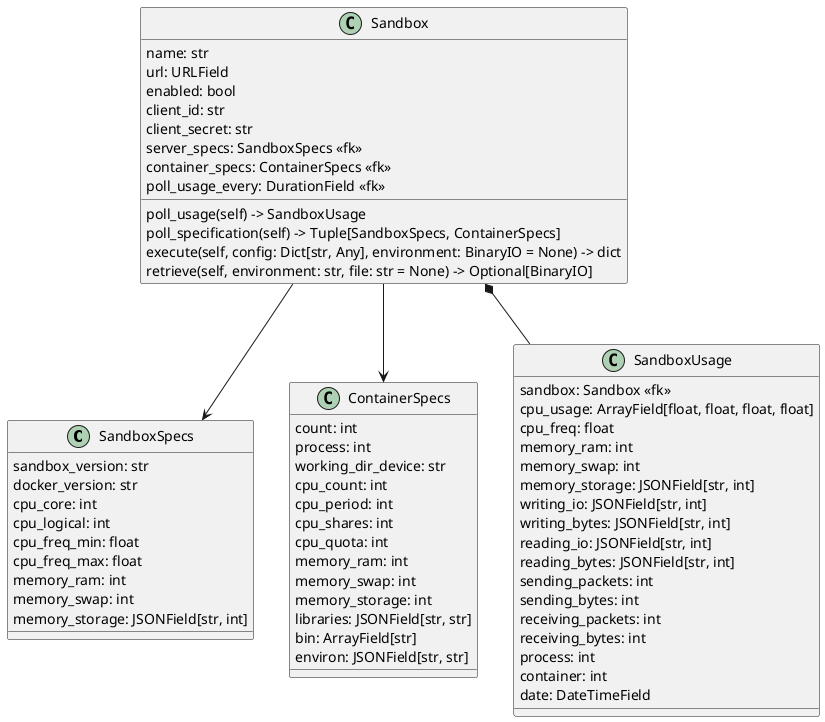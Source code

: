 @startuml

class SandboxSpecs {
    sandbox_version: str
    docker_version: str
    cpu_core: int
    cpu_logical: int
    cpu_freq_min: float
    cpu_freq_max: float
    memory_ram: int
    memory_swap: int
    memory_storage: JSONField[str, int]
}

class ContainerSpecs {
    count: int
    process: int
    working_dir_device: str
    cpu_count: int
    cpu_period: int
    cpu_shares: int
    cpu_quota: int
    memory_ram: int
    memory_swap: int
    memory_storage: int
    libraries: JSONField[str, str]
    bin: ArrayField[str]
    environ: JSONField[str, str]
}

class SandboxUsage {
    sandbox: Sandbox <<fk>>
    cpu_usage: ArrayField[float, float, float, float]
    cpu_freq: float
    memory_ram: int
    memory_swap: int
    memory_storage: JSONField[str, int]
    writing_io: JSONField[str, int]
    writing_bytes: JSONField[str, int]
    reading_io: JSONField[str, int]
    reading_bytes: JSONField[str, int]
    sending_packets: int
    sending_bytes: int
    receiving_packets: int
    receiving_bytes: int
    process: int
    container: int
    date: DateTimeField
}

class Sandbox {
    name: str
    url: URLField
    enabled: bool
    client_id: str
    client_secret: str
    server_specs: SandboxSpecs <<fk>>
    container_specs: ContainerSpecs <<fk>>
    poll_usage_every: DurationField <<fk>>

    poll_usage(self) -> SandboxUsage
    poll_specification(self) -> Tuple[SandboxSpecs, ContainerSpecs]
    execute(self, config: Dict[str, Any], environment: BinaryIO = None) -> dict
    retrieve(self, environment: str, file: str = None) -> Optional[BinaryIO]
}

Sandbox --> SandboxSpecs
Sandbox --> ContainerSpecs
Sandbox *-- SandboxUsage

@enduml
